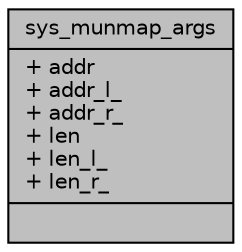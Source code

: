 digraph "sys_munmap_args"
{
 // LATEX_PDF_SIZE
  edge [fontname="Helvetica",fontsize="10",labelfontname="Helvetica",labelfontsize="10"];
  node [fontname="Helvetica",fontsize="10",shape=record];
  Node1 [label="{sys_munmap_args\n|+ addr\l+ addr_l_\l+ addr_r_\l+ len\l+ len_l_\l+ len_r_\l|}",height=0.2,width=0.4,color="black", fillcolor="grey75", style="filled", fontcolor="black",tooltip=" "];
}
